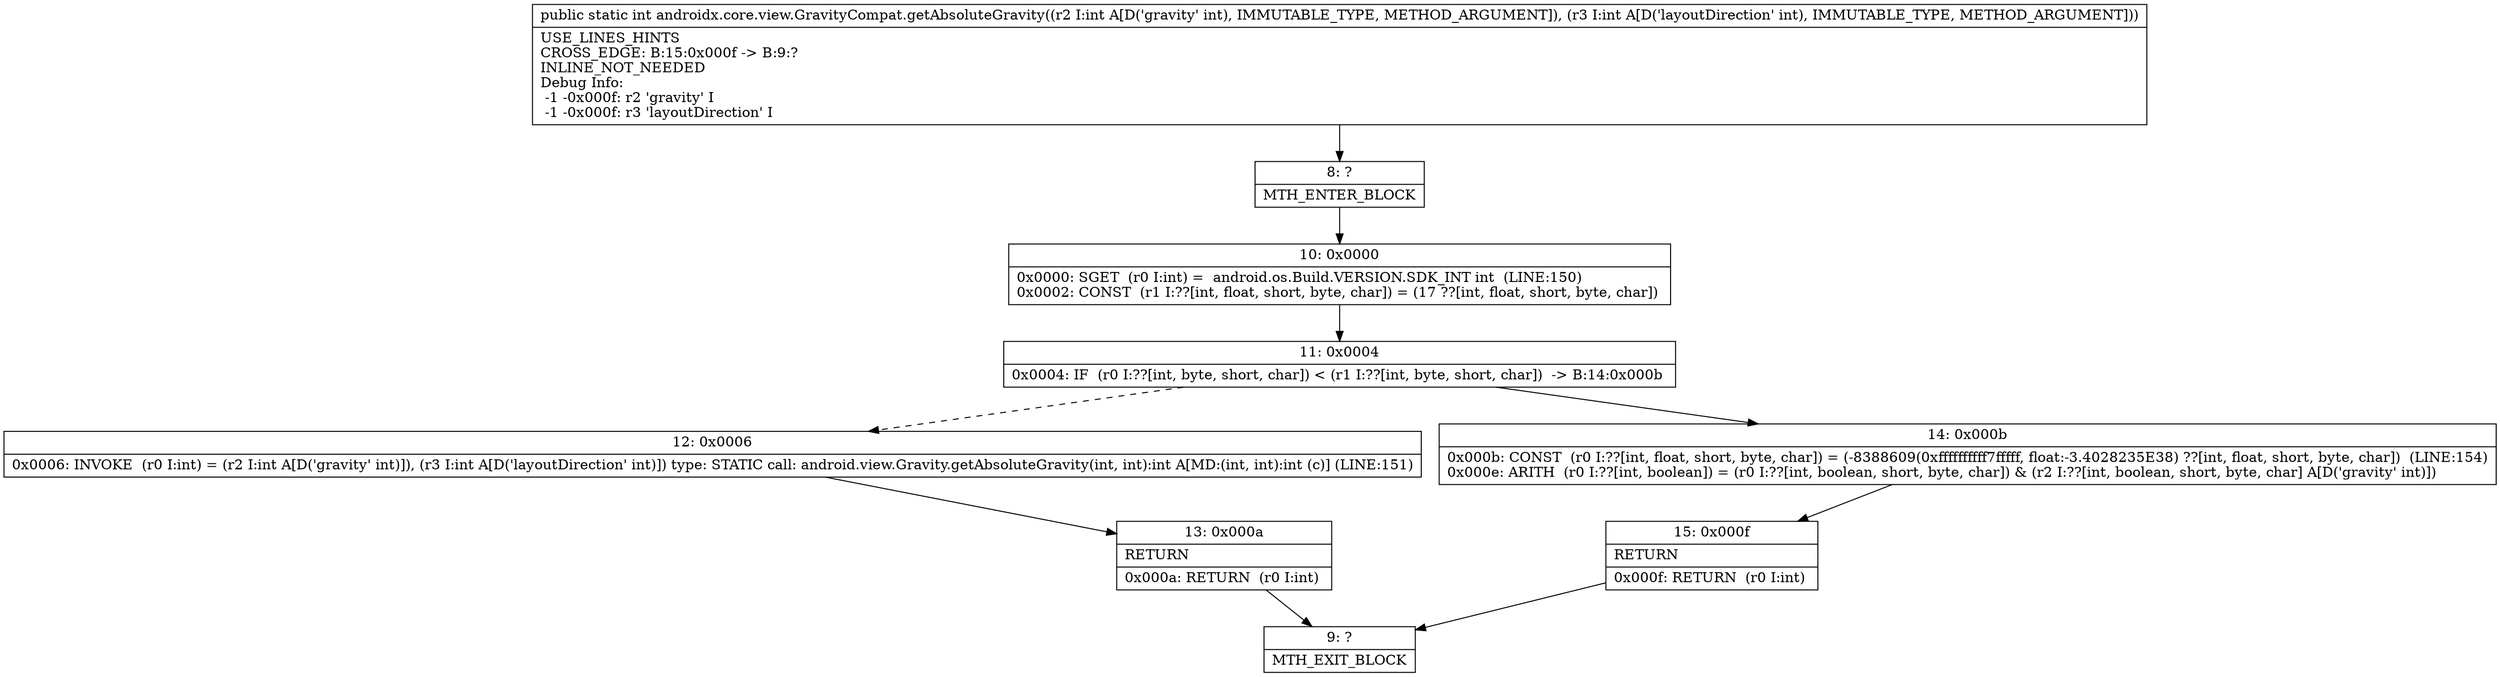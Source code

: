 digraph "CFG forandroidx.core.view.GravityCompat.getAbsoluteGravity(II)I" {
Node_8 [shape=record,label="{8\:\ ?|MTH_ENTER_BLOCK\l}"];
Node_10 [shape=record,label="{10\:\ 0x0000|0x0000: SGET  (r0 I:int) =  android.os.Build.VERSION.SDK_INT int  (LINE:150)\l0x0002: CONST  (r1 I:??[int, float, short, byte, char]) = (17 ??[int, float, short, byte, char]) \l}"];
Node_11 [shape=record,label="{11\:\ 0x0004|0x0004: IF  (r0 I:??[int, byte, short, char]) \< (r1 I:??[int, byte, short, char])  \-\> B:14:0x000b \l}"];
Node_12 [shape=record,label="{12\:\ 0x0006|0x0006: INVOKE  (r0 I:int) = (r2 I:int A[D('gravity' int)]), (r3 I:int A[D('layoutDirection' int)]) type: STATIC call: android.view.Gravity.getAbsoluteGravity(int, int):int A[MD:(int, int):int (c)] (LINE:151)\l}"];
Node_13 [shape=record,label="{13\:\ 0x000a|RETURN\l|0x000a: RETURN  (r0 I:int) \l}"];
Node_9 [shape=record,label="{9\:\ ?|MTH_EXIT_BLOCK\l}"];
Node_14 [shape=record,label="{14\:\ 0x000b|0x000b: CONST  (r0 I:??[int, float, short, byte, char]) = (\-8388609(0xffffffffff7fffff, float:\-3.4028235E38) ??[int, float, short, byte, char])  (LINE:154)\l0x000e: ARITH  (r0 I:??[int, boolean]) = (r0 I:??[int, boolean, short, byte, char]) & (r2 I:??[int, boolean, short, byte, char] A[D('gravity' int)]) \l}"];
Node_15 [shape=record,label="{15\:\ 0x000f|RETURN\l|0x000f: RETURN  (r0 I:int) \l}"];
MethodNode[shape=record,label="{public static int androidx.core.view.GravityCompat.getAbsoluteGravity((r2 I:int A[D('gravity' int), IMMUTABLE_TYPE, METHOD_ARGUMENT]), (r3 I:int A[D('layoutDirection' int), IMMUTABLE_TYPE, METHOD_ARGUMENT]))  | USE_LINES_HINTS\lCROSS_EDGE: B:15:0x000f \-\> B:9:?\lINLINE_NOT_NEEDED\lDebug Info:\l  \-1 \-0x000f: r2 'gravity' I\l  \-1 \-0x000f: r3 'layoutDirection' I\l}"];
MethodNode -> Node_8;Node_8 -> Node_10;
Node_10 -> Node_11;
Node_11 -> Node_12[style=dashed];
Node_11 -> Node_14;
Node_12 -> Node_13;
Node_13 -> Node_9;
Node_14 -> Node_15;
Node_15 -> Node_9;
}

